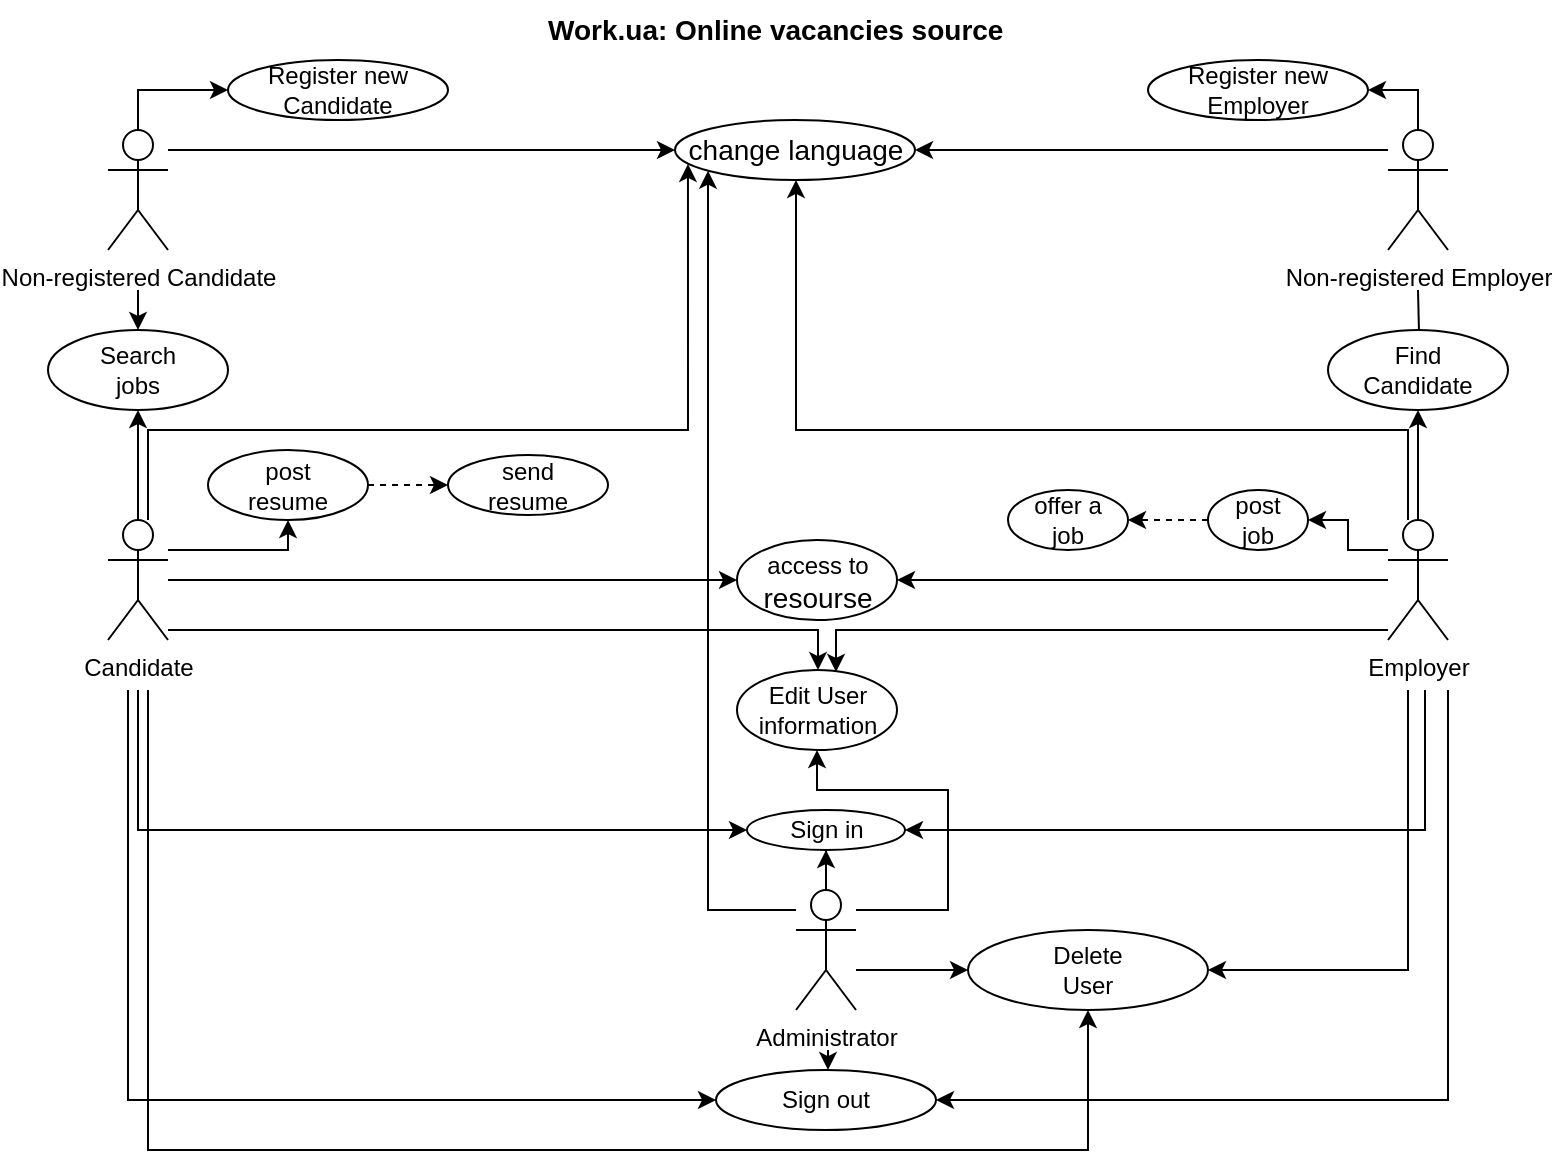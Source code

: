 <mxfile version="20.3.0" type="device"><diagram id="YUpo6a7XJAjT7gwAegzs" name="Сторінка-1"><mxGraphModel dx="643" dy="580" grid="1" gridSize="10" guides="1" tooltips="1" connect="1" arrows="1" fold="1" page="1" pageScale="1" pageWidth="827" pageHeight="1169" math="0" shadow="0"><root><mxCell id="0"/><mxCell id="1" parent="0"/><mxCell id="AWTwmaGjY3t1kHIy-CvQ-34" style="edgeStyle=orthogonalEdgeStyle;rounded=0;orthogonalLoop=1;jettySize=auto;html=1;entryX=0.5;entryY=1;entryDx=0;entryDy=0;" parent="1" source="AWTwmaGjY3t1kHIy-CvQ-1" target="AWTwmaGjY3t1kHIy-CvQ-9" edge="1"><mxGeometry relative="1" as="geometry"/></mxCell><mxCell id="9Es1so2FAyPJ5Jsj03rg-16" style="edgeStyle=orthogonalEdgeStyle;rounded=0;orthogonalLoop=1;jettySize=auto;html=1;fontSize=14;entryX=0.5;entryY=1;entryDx=0;entryDy=0;" parent="1" source="AWTwmaGjY3t1kHIy-CvQ-1" target="AWTwmaGjY3t1kHIy-CvQ-45" edge="1"><mxGeometry relative="1" as="geometry"><mxPoint x="429" y="670" as="targetPoint"/><Array as="points"><mxPoint x="490" y="720"/><mxPoint x="490" y="660"/><mxPoint x="425" y="660"/></Array></mxGeometry></mxCell><mxCell id="9Es1so2FAyPJ5Jsj03rg-34" style="edgeStyle=orthogonalEdgeStyle;rounded=0;orthogonalLoop=1;jettySize=auto;html=1;fontSize=12;" parent="1" target="AWTwmaGjY3t1kHIy-CvQ-30" edge="1"><mxGeometry relative="1" as="geometry"><mxPoint x="430" y="790" as="sourcePoint"/><Array as="points"><mxPoint x="430" y="800"/><mxPoint x="430" y="800"/></Array></mxGeometry></mxCell><mxCell id="9Es1so2FAyPJ5Jsj03rg-46" style="edgeStyle=orthogonalEdgeStyle;rounded=0;orthogonalLoop=1;jettySize=auto;html=1;fontSize=12;" parent="1" source="AWTwmaGjY3t1kHIy-CvQ-1" target="9Es1so2FAyPJ5Jsj03rg-9" edge="1"><mxGeometry relative="1" as="geometry"><Array as="points"><mxPoint x="370" y="720"/></Array></mxGeometry></mxCell><mxCell id="0zmDGHxLjdmlx3C3gN9f-2" style="edgeStyle=orthogonalEdgeStyle;rounded=0;orthogonalLoop=1;jettySize=auto;html=1;" parent="1" source="AWTwmaGjY3t1kHIy-CvQ-1" target="0zmDGHxLjdmlx3C3gN9f-1" edge="1"><mxGeometry relative="1" as="geometry"><Array as="points"><mxPoint x="460" y="750"/><mxPoint x="460" y="750"/></Array></mxGeometry></mxCell><mxCell id="AWTwmaGjY3t1kHIy-CvQ-1" value="Administrator" style="shape=umlActor;verticalLabelPosition=bottom;verticalAlign=top;html=1;outlineConnect=0;" parent="1" vertex="1"><mxGeometry x="414" y="710" width="30" height="60" as="geometry"/></mxCell><mxCell id="9Es1so2FAyPJ5Jsj03rg-43" style="edgeStyle=orthogonalEdgeStyle;rounded=0;orthogonalLoop=1;jettySize=auto;html=1;fontSize=12;" parent="1" source="AWTwmaGjY3t1kHIy-CvQ-2" target="AWTwmaGjY3t1kHIy-CvQ-19" edge="1"><mxGeometry relative="1" as="geometry"><Array as="points"><mxPoint x="85" y="310"/></Array></mxGeometry></mxCell><mxCell id="9Es1so2FAyPJ5Jsj03rg-44" style="edgeStyle=orthogonalEdgeStyle;rounded=0;orthogonalLoop=1;jettySize=auto;html=1;entryX=0.5;entryY=0;entryDx=0;entryDy=0;fontSize=12;" parent="1" target="AWTwmaGjY3t1kHIy-CvQ-21" edge="1"><mxGeometry relative="1" as="geometry"><mxPoint x="85" y="410" as="sourcePoint"/><Array as="points"><mxPoint x="85" y="420"/><mxPoint x="85" y="420"/></Array></mxGeometry></mxCell><mxCell id="9Es1so2FAyPJ5Jsj03rg-47" style="edgeStyle=orthogonalEdgeStyle;rounded=0;orthogonalLoop=1;jettySize=auto;html=1;fontSize=12;" parent="1" source="AWTwmaGjY3t1kHIy-CvQ-2" target="9Es1so2FAyPJ5Jsj03rg-9" edge="1"><mxGeometry relative="1" as="geometry"><Array as="points"><mxPoint x="170" y="340"/><mxPoint x="170" y="340"/></Array></mxGeometry></mxCell><mxCell id="AWTwmaGjY3t1kHIy-CvQ-2" value="Non-registered Candidate" style="shape=umlActor;verticalLabelPosition=bottom;verticalAlign=top;html=1;outlineConnect=0;" parent="1" vertex="1"><mxGeometry x="70" y="330" width="30" height="60" as="geometry"/></mxCell><mxCell id="AWTwmaGjY3t1kHIy-CvQ-11" style="edgeStyle=orthogonalEdgeStyle;rounded=0;orthogonalLoop=1;jettySize=auto;html=1;" parent="1" target="AWTwmaGjY3t1kHIy-CvQ-9" edge="1"><mxGeometry relative="1" as="geometry"><mxPoint x="85" y="610" as="sourcePoint"/><mxPoint x="389.5" y="691" as="targetPoint"/><Array as="points"><mxPoint x="85" y="680"/></Array></mxGeometry></mxCell><mxCell id="AWTwmaGjY3t1kHIy-CvQ-36" style="edgeStyle=orthogonalEdgeStyle;rounded=0;orthogonalLoop=1;jettySize=auto;html=1;entryX=0;entryY=0.5;entryDx=0;entryDy=0;" parent="1" target="AWTwmaGjY3t1kHIy-CvQ-30" edge="1"><mxGeometry relative="1" as="geometry"><mxPoint x="80" y="610" as="sourcePoint"/><Array as="points"><mxPoint x="80" y="815"/></Array></mxGeometry></mxCell><mxCell id="AWTwmaGjY3t1kHIy-CvQ-47" style="edgeStyle=orthogonalEdgeStyle;rounded=0;orthogonalLoop=1;jettySize=auto;html=1;entryX=0.5;entryY=1;entryDx=0;entryDy=0;" parent="1" source="AWTwmaGjY3t1kHIy-CvQ-3" target="AWTwmaGjY3t1kHIy-CvQ-21" edge="1"><mxGeometry relative="1" as="geometry"/></mxCell><mxCell id="9Es1so2FAyPJ5Jsj03rg-17" style="edgeStyle=orthogonalEdgeStyle;rounded=0;orthogonalLoop=1;jettySize=auto;html=1;fontSize=14;" parent="1" source="AWTwmaGjY3t1kHIy-CvQ-3" target="AWTwmaGjY3t1kHIy-CvQ-45" edge="1"><mxGeometry relative="1" as="geometry"><Array as="points"><mxPoint x="425" y="580"/></Array></mxGeometry></mxCell><mxCell id="9Es1so2FAyPJ5Jsj03rg-24" style="edgeStyle=orthogonalEdgeStyle;rounded=0;orthogonalLoop=1;jettySize=auto;html=1;entryX=0.5;entryY=1;entryDx=0;entryDy=0;fontSize=12;" parent="1" source="AWTwmaGjY3t1kHIy-CvQ-3" target="9Es1so2FAyPJ5Jsj03rg-23" edge="1"><mxGeometry relative="1" as="geometry"><Array as="points"><mxPoint x="160" y="540"/></Array></mxGeometry></mxCell><mxCell id="9Es1so2FAyPJ5Jsj03rg-26" style="edgeStyle=orthogonalEdgeStyle;rounded=0;orthogonalLoop=1;jettySize=auto;html=1;fontSize=12;entryX=0;entryY=0.5;entryDx=0;entryDy=0;" parent="1" source="AWTwmaGjY3t1kHIy-CvQ-3" target="9Es1so2FAyPJ5Jsj03rg-21" edge="1"><mxGeometry relative="1" as="geometry"><mxPoint x="370" y="554" as="targetPoint"/></mxGeometry></mxCell><mxCell id="9Es1so2FAyPJ5Jsj03rg-48" style="edgeStyle=orthogonalEdgeStyle;rounded=0;orthogonalLoop=1;jettySize=auto;html=1;entryX=0.054;entryY=0.733;entryDx=0;entryDy=0;entryPerimeter=0;fontSize=12;" parent="1" source="AWTwmaGjY3t1kHIy-CvQ-3" target="9Es1so2FAyPJ5Jsj03rg-9" edge="1"><mxGeometry relative="1" as="geometry"><Array as="points"><mxPoint x="90" y="480"/><mxPoint x="360" y="480"/></Array></mxGeometry></mxCell><mxCell id="KsHhrtI-G1jfQNeGom0i-1" style="edgeStyle=orthogonalEdgeStyle;rounded=0;orthogonalLoop=1;jettySize=auto;html=1;entryX=0.5;entryY=1;entryDx=0;entryDy=0;entryPerimeter=0;" parent="1" target="0zmDGHxLjdmlx3C3gN9f-1" edge="1"><mxGeometry relative="1" as="geometry"><mxPoint x="90" y="610" as="sourcePoint"/><mxPoint x="560" y="780" as="targetPoint"/><Array as="points"><mxPoint x="90" y="840"/><mxPoint x="560" y="840"/></Array></mxGeometry></mxCell><mxCell id="AWTwmaGjY3t1kHIy-CvQ-3" value="Candidate" style="shape=umlActor;verticalLabelPosition=bottom;verticalAlign=top;html=1;outlineConnect=0;" parent="1" vertex="1"><mxGeometry x="70" y="525" width="30" height="60" as="geometry"/></mxCell><mxCell id="AWTwmaGjY3t1kHIy-CvQ-12" style="edgeStyle=orthogonalEdgeStyle;rounded=0;orthogonalLoop=1;jettySize=auto;html=1;" parent="1" target="AWTwmaGjY3t1kHIy-CvQ-9" edge="1"><mxGeometry relative="1" as="geometry"><mxPoint x="468.5" y="690" as="targetPoint"/><mxPoint x="728.5" y="610" as="sourcePoint"/><Array as="points"><mxPoint x="729" y="680"/></Array></mxGeometry></mxCell><mxCell id="AWTwmaGjY3t1kHIy-CvQ-37" style="edgeStyle=orthogonalEdgeStyle;rounded=0;orthogonalLoop=1;jettySize=auto;html=1;entryX=1;entryY=0.5;entryDx=0;entryDy=0;" parent="1" target="AWTwmaGjY3t1kHIy-CvQ-30" edge="1"><mxGeometry relative="1" as="geometry"><mxPoint x="740" y="610" as="sourcePoint"/><Array as="points"><mxPoint x="740" y="815"/></Array></mxGeometry></mxCell><mxCell id="AWTwmaGjY3t1kHIy-CvQ-48" style="edgeStyle=orthogonalEdgeStyle;rounded=0;orthogonalLoop=1;jettySize=auto;html=1;entryX=0.5;entryY=1;entryDx=0;entryDy=0;" parent="1" source="AWTwmaGjY3t1kHIy-CvQ-4" target="AWTwmaGjY3t1kHIy-CvQ-22" edge="1"><mxGeometry relative="1" as="geometry"><mxPoint x="725" y="460" as="targetPoint"/></mxGeometry></mxCell><mxCell id="9Es1so2FAyPJ5Jsj03rg-18" style="edgeStyle=orthogonalEdgeStyle;rounded=0;orthogonalLoop=1;jettySize=auto;html=1;entryX=0.619;entryY=0.025;entryDx=0;entryDy=0;entryPerimeter=0;fontSize=14;" parent="1" source="AWTwmaGjY3t1kHIy-CvQ-4" target="AWTwmaGjY3t1kHIy-CvQ-45" edge="1"><mxGeometry relative="1" as="geometry"><Array as="points"><mxPoint x="434" y="580"/></Array></mxGeometry></mxCell><mxCell id="9Es1so2FAyPJ5Jsj03rg-29" style="edgeStyle=orthogonalEdgeStyle;rounded=0;orthogonalLoop=1;jettySize=auto;html=1;entryX=1;entryY=0.5;entryDx=0;entryDy=0;fontSize=12;" parent="1" source="AWTwmaGjY3t1kHIy-CvQ-4" target="9Es1so2FAyPJ5Jsj03rg-21" edge="1"><mxGeometry relative="1" as="geometry"/></mxCell><mxCell id="9Es1so2FAyPJ5Jsj03rg-30" style="edgeStyle=orthogonalEdgeStyle;rounded=0;orthogonalLoop=1;jettySize=auto;html=1;entryX=1;entryY=0.5;entryDx=0;entryDy=0;fontSize=12;" parent="1" source="AWTwmaGjY3t1kHIy-CvQ-4" target="AWTwmaGjY3t1kHIy-CvQ-39" edge="1"><mxGeometry relative="1" as="geometry"><Array as="points"><mxPoint x="690" y="540"/><mxPoint x="690" y="525"/></Array></mxGeometry></mxCell><mxCell id="9Es1so2FAyPJ5Jsj03rg-45" style="edgeStyle=orthogonalEdgeStyle;rounded=0;orthogonalLoop=1;jettySize=auto;html=1;fontSize=12;" parent="1" source="AWTwmaGjY3t1kHIy-CvQ-4" target="9Es1so2FAyPJ5Jsj03rg-9" edge="1"><mxGeometry relative="1" as="geometry"><Array as="points"><mxPoint x="720" y="480"/><mxPoint x="414" y="480"/></Array></mxGeometry></mxCell><mxCell id="KsHhrtI-G1jfQNeGom0i-3" style="edgeStyle=orthogonalEdgeStyle;rounded=0;orthogonalLoop=1;jettySize=auto;html=1;entryX=1;entryY=0.5;entryDx=0;entryDy=0;" parent="1" target="0zmDGHxLjdmlx3C3gN9f-1" edge="1"><mxGeometry relative="1" as="geometry"><mxPoint x="720" y="610" as="sourcePoint"/><Array as="points"><mxPoint x="720" y="750"/></Array></mxGeometry></mxCell><mxCell id="AWTwmaGjY3t1kHIy-CvQ-4" value="Employer&lt;br&gt;" style="shape=umlActor;verticalLabelPosition=bottom;verticalAlign=top;html=1;outlineConnect=0;" parent="1" vertex="1"><mxGeometry x="710" y="525" width="30" height="60" as="geometry"/></mxCell><mxCell id="AWTwmaGjY3t1kHIy-CvQ-26" style="edgeStyle=orthogonalEdgeStyle;rounded=0;orthogonalLoop=1;jettySize=auto;html=1;entryX=1;entryY=0.5;entryDx=0;entryDy=0;exitX=0.5;exitY=0;exitDx=0;exitDy=0;exitPerimeter=0;" parent="1" source="AWTwmaGjY3t1kHIy-CvQ-5" target="AWTwmaGjY3t1kHIy-CvQ-20" edge="1"><mxGeometry relative="1" as="geometry"><mxPoint x="710" y="240" as="targetPoint"/><Array as="points"><mxPoint x="725" y="310"/></Array></mxGeometry></mxCell><mxCell id="9Es1so2FAyPJ5Jsj03rg-37" style="edgeStyle=orthogonalEdgeStyle;rounded=0;orthogonalLoop=1;jettySize=auto;html=1;fontSize=12;" parent="1" target="AWTwmaGjY3t1kHIy-CvQ-22" edge="1"><mxGeometry relative="1" as="geometry"><mxPoint x="725" y="410" as="sourcePoint"/></mxGeometry></mxCell><mxCell id="9Es1so2FAyPJ5Jsj03rg-40" style="edgeStyle=orthogonalEdgeStyle;rounded=0;orthogonalLoop=1;jettySize=auto;html=1;fontSize=12;entryX=1;entryY=0.5;entryDx=0;entryDy=0;" parent="1" source="AWTwmaGjY3t1kHIy-CvQ-5" target="9Es1so2FAyPJ5Jsj03rg-9" edge="1"><mxGeometry relative="1" as="geometry"><mxPoint x="520" y="340" as="targetPoint"/><Array as="points"><mxPoint x="650" y="340"/><mxPoint x="650" y="340"/></Array></mxGeometry></mxCell><mxCell id="AWTwmaGjY3t1kHIy-CvQ-5" value="Non-registered Employer&lt;br&gt;" style="shape=umlActor;verticalLabelPosition=bottom;verticalAlign=top;html=1;outlineConnect=0;" parent="1" vertex="1"><mxGeometry x="710" y="330" width="30" height="60" as="geometry"/></mxCell><mxCell id="AWTwmaGjY3t1kHIy-CvQ-9" value="Sign in" style="ellipse;whiteSpace=wrap;html=1;" parent="1" vertex="1"><mxGeometry x="389.5" y="670" width="79" height="20" as="geometry"/></mxCell><mxCell id="AWTwmaGjY3t1kHIy-CvQ-19" value="Register&amp;nbsp;new&lt;br&gt;Candidate" style="ellipse;whiteSpace=wrap;html=1;" parent="1" vertex="1"><mxGeometry x="130" y="295" width="110" height="30" as="geometry"/></mxCell><mxCell id="AWTwmaGjY3t1kHIy-CvQ-20" value="Register new&lt;br&gt;Employer" style="ellipse;whiteSpace=wrap;html=1;" parent="1" vertex="1"><mxGeometry x="590" y="295" width="110" height="30" as="geometry"/></mxCell><mxCell id="AWTwmaGjY3t1kHIy-CvQ-21" value="Search&lt;br&gt;jobs" style="ellipse;whiteSpace=wrap;html=1;" parent="1" vertex="1"><mxGeometry x="40" y="430" width="90" height="40" as="geometry"/></mxCell><mxCell id="AWTwmaGjY3t1kHIy-CvQ-22" value="Find&lt;br&gt;Candidate&lt;br&gt;" style="ellipse;whiteSpace=wrap;html=1;" parent="1" vertex="1"><mxGeometry x="680" y="430" width="90" height="40" as="geometry"/></mxCell><mxCell id="AWTwmaGjY3t1kHIy-CvQ-30" value="Sign out&lt;br&gt;" style="ellipse;whiteSpace=wrap;html=1;" parent="1" vertex="1"><mxGeometry x="374" y="800" width="110" height="30" as="geometry"/></mxCell><mxCell id="by-k7VPs7nkCTCTFJCkO-3" style="edgeStyle=orthogonalEdgeStyle;rounded=0;orthogonalLoop=1;jettySize=auto;html=1;entryX=1;entryY=0.5;entryDx=0;entryDy=0;dashed=1;" edge="1" parent="1" source="AWTwmaGjY3t1kHIy-CvQ-39" target="AWTwmaGjY3t1kHIy-CvQ-43"><mxGeometry relative="1" as="geometry"/></mxCell><mxCell id="AWTwmaGjY3t1kHIy-CvQ-39" value="post&lt;br&gt;job&lt;br&gt;" style="ellipse;whiteSpace=wrap;html=1;" parent="1" vertex="1"><mxGeometry x="620" y="510" width="50" height="30" as="geometry"/></mxCell><mxCell id="AWTwmaGjY3t1kHIy-CvQ-43" value="offer a&lt;br&gt;job" style="ellipse;whiteSpace=wrap;html=1;" parent="1" vertex="1"><mxGeometry x="520" y="510" width="60" height="30" as="geometry"/></mxCell><mxCell id="AWTwmaGjY3t1kHIy-CvQ-45" value="Edit User&lt;br&gt;information" style="ellipse;whiteSpace=wrap;html=1;" parent="1" vertex="1"><mxGeometry x="384.5" y="600" width="80" height="40" as="geometry"/></mxCell><mxCell id="9Es1so2FAyPJ5Jsj03rg-6" value="&lt;font style=&quot;font-size: 14px;&quot;&gt;&lt;b&gt;Work.ua: Online vacancies source&lt;/b&gt;&lt;/font&gt;" style="text;whiteSpace=wrap;html=1;" parent="1" vertex="1"><mxGeometry x="288" y="265" width="251" height="30" as="geometry"/></mxCell><mxCell id="9Es1so2FAyPJ5Jsj03rg-9" value="change language" style="ellipse;whiteSpace=wrap;html=1;fontSize=14;" parent="1" vertex="1"><mxGeometry x="353.5" y="325" width="120" height="30" as="geometry"/></mxCell><mxCell id="9Es1so2FAyPJ5Jsj03rg-21" value="&lt;font style=&quot;font-size: 12px;&quot;&gt;access to&lt;br&gt;&lt;/font&gt;resourse" style="ellipse;whiteSpace=wrap;html=1;fontSize=14;" parent="1" vertex="1"><mxGeometry x="384.5" y="535" width="80" height="40" as="geometry"/></mxCell><mxCell id="by-k7VPs7nkCTCTFJCkO-2" style="edgeStyle=orthogonalEdgeStyle;rounded=0;orthogonalLoop=1;jettySize=auto;html=1;dashed=1;" edge="1" parent="1" source="9Es1so2FAyPJ5Jsj03rg-23" target="by-k7VPs7nkCTCTFJCkO-1"><mxGeometry relative="1" as="geometry"/></mxCell><mxCell id="9Es1so2FAyPJ5Jsj03rg-23" value="post&lt;br&gt;resume" style="ellipse;whiteSpace=wrap;html=1;fontSize=12;" parent="1" vertex="1"><mxGeometry x="120" y="490" width="80" height="35" as="geometry"/></mxCell><mxCell id="0zmDGHxLjdmlx3C3gN9f-1" value="Delete&lt;br&gt;User" style="ellipse;whiteSpace=wrap;html=1;" parent="1" vertex="1"><mxGeometry x="500" y="730" width="120" height="40" as="geometry"/></mxCell><mxCell id="by-k7VPs7nkCTCTFJCkO-1" value="send&lt;br&gt;resume" style="ellipse;whiteSpace=wrap;html=1;" vertex="1" parent="1"><mxGeometry x="240" y="492.5" width="80" height="30" as="geometry"/></mxCell></root></mxGraphModel></diagram></mxfile>